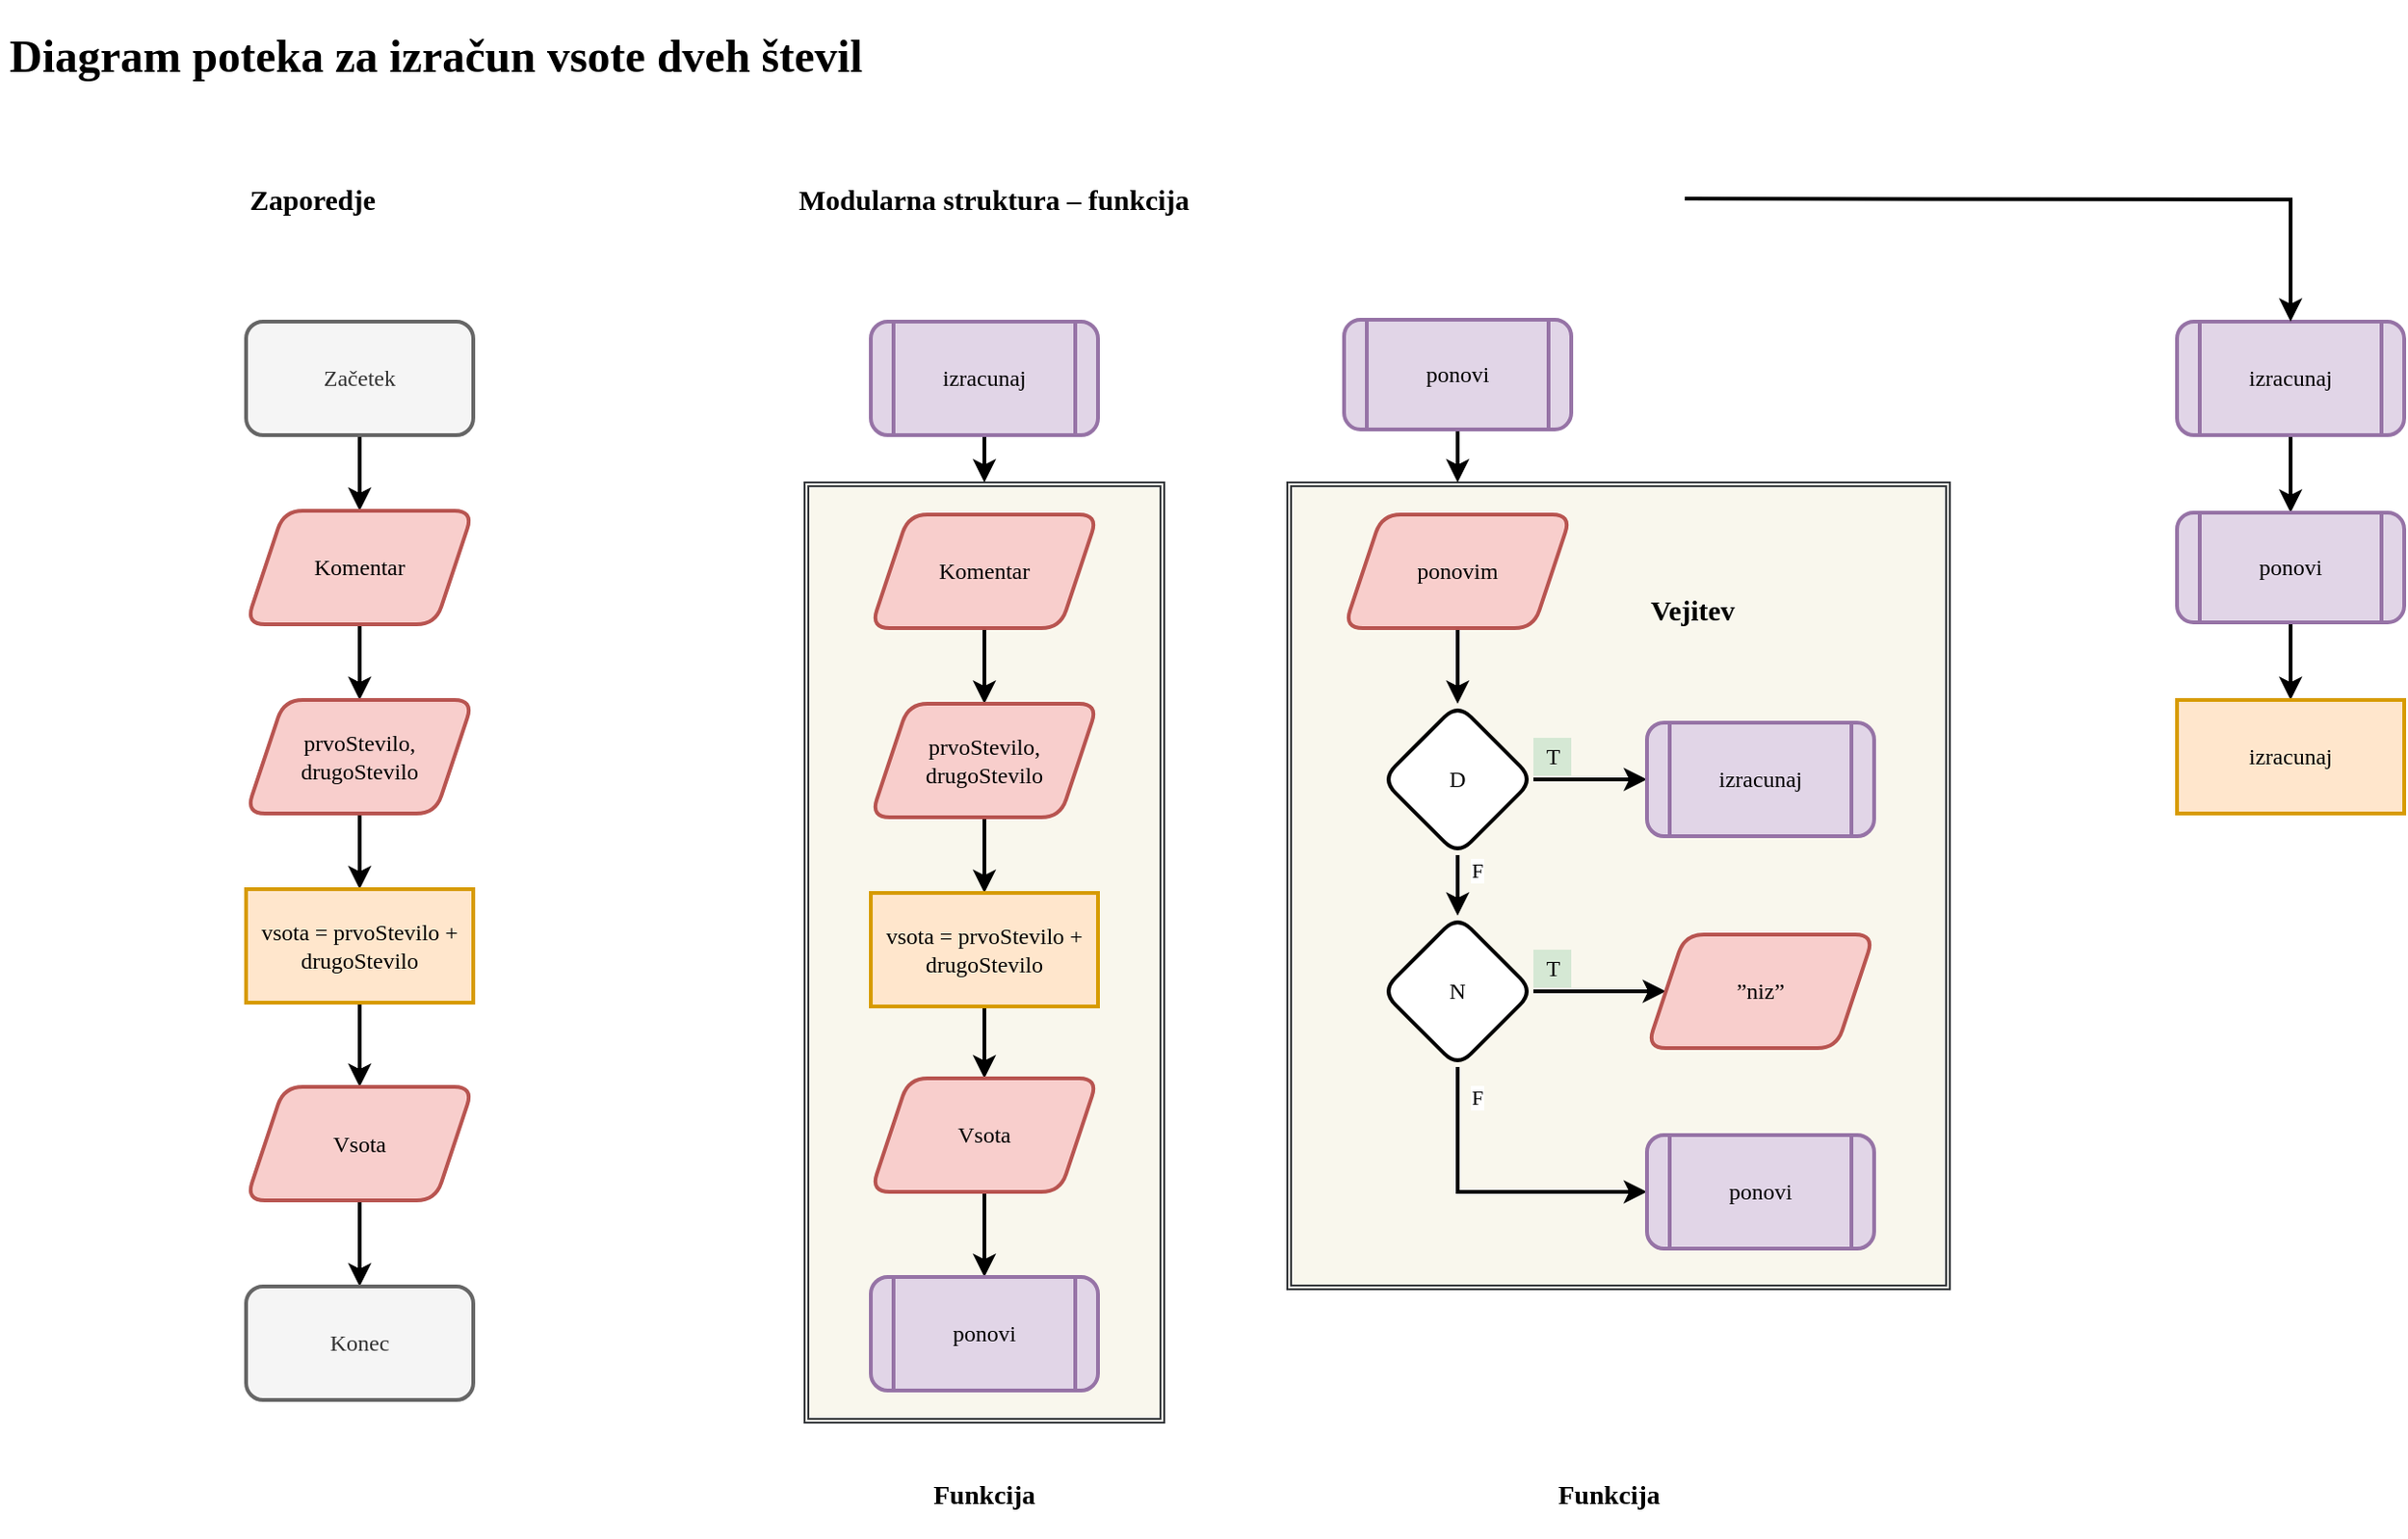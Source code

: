 <mxfile version="13.9.2" type="github">
  <diagram id="enq9tbYXUga7cvXpYVXk" name="Page-1">
    <mxGraphModel dx="1295" dy="962" grid="1" gridSize="10" guides="1" tooltips="1" connect="1" arrows="1" fold="1" page="1" pageScale="1" pageWidth="1600" pageHeight="900" math="0" shadow="0">
      <root>
        <mxCell id="0" />
        <mxCell id="1" parent="0" />
        <mxCell id="UUqpzmmsJI0lA6TKm8VX-53" value="" style="shape=ext;double=1;rounded=0;whiteSpace=wrap;html=1;strokeWidth=1;fontFamily=Georgia;fillColor=#f9f7ed;strokeColor=#36393d;" parent="1" vertex="1">
          <mxGeometry x="760" y="295" width="350" height="426.5" as="geometry" />
        </mxCell>
        <mxCell id="UUqpzmmsJI0lA6TKm8VX-51" value="" style="shape=ext;double=1;rounded=0;whiteSpace=wrap;html=1;strokeWidth=1;fontFamily=Georgia;fillColor=#f9f7ed;strokeColor=#36393d;" parent="1" vertex="1">
          <mxGeometry x="505" y="295" width="190" height="497" as="geometry" />
        </mxCell>
        <mxCell id="UUqpzmmsJI0lA6TKm8VX-1" value="&lt;h1&gt;Diagram poteka za izračun vsote dveh števil&lt;/h1&gt;&lt;p&gt;&lt;br&gt;&lt;/p&gt;" style="text;html=1;strokeColor=none;fillColor=none;spacing=5;spacingTop=-20;whiteSpace=wrap;overflow=hidden;rounded=0;fontFamily=Georgia;" parent="1" vertex="1">
          <mxGeometry x="80" y="50" width="690" height="40" as="geometry" />
        </mxCell>
        <mxCell id="UUqpzmmsJI0lA6TKm8VX-4" style="edgeStyle=orthogonalEdgeStyle;rounded=0;orthogonalLoop=1;jettySize=auto;html=1;entryX=0.5;entryY=0;entryDx=0;entryDy=0;fontFamily=Georgia;strokeWidth=2;" parent="1" source="UUqpzmmsJI0lA6TKm8VX-2" target="UUqpzmmsJI0lA6TKm8VX-3" edge="1">
          <mxGeometry relative="1" as="geometry" />
        </mxCell>
        <mxCell id="UUqpzmmsJI0lA6TKm8VX-2" value="Začetek" style="rounded=1;whiteSpace=wrap;html=1;fontFamily=Georgia;strokeWidth=2;fillColor=#f5f5f5;strokeColor=#666666;fontColor=#333333;" parent="1" vertex="1">
          <mxGeometry x="210" y="210" width="120" height="60" as="geometry" />
        </mxCell>
        <mxCell id="UUqpzmmsJI0lA6TKm8VX-6" style="edgeStyle=orthogonalEdgeStyle;rounded=0;orthogonalLoop=1;jettySize=auto;html=1;strokeWidth=2;fontFamily=Georgia;" parent="1" source="UUqpzmmsJI0lA6TKm8VX-3" target="UUqpzmmsJI0lA6TKm8VX-5" edge="1">
          <mxGeometry relative="1" as="geometry" />
        </mxCell>
        <mxCell id="UUqpzmmsJI0lA6TKm8VX-3" value="Komentar" style="shape=parallelogram;perimeter=parallelogramPerimeter;whiteSpace=wrap;html=1;fixedSize=1;strokeWidth=2;fontFamily=Georgia;fillColor=#f8cecc;strokeColor=#b85450;rounded=1;" parent="1" vertex="1">
          <mxGeometry x="210" y="310" width="120" height="60" as="geometry" />
        </mxCell>
        <mxCell id="UUqpzmmsJI0lA6TKm8VX-8" style="edgeStyle=orthogonalEdgeStyle;rounded=0;orthogonalLoop=1;jettySize=auto;html=1;entryX=0.5;entryY=0;entryDx=0;entryDy=0;strokeWidth=2;fontFamily=Georgia;" parent="1" source="UUqpzmmsJI0lA6TKm8VX-5" target="UUqpzmmsJI0lA6TKm8VX-7" edge="1">
          <mxGeometry relative="1" as="geometry" />
        </mxCell>
        <mxCell id="UUqpzmmsJI0lA6TKm8VX-5" value="prvoStevilo, drugoStevilo" style="shape=parallelogram;perimeter=parallelogramPerimeter;whiteSpace=wrap;html=1;fixedSize=1;strokeWidth=2;fontFamily=Georgia;fillColor=#f8cecc;strokeColor=#b85450;rounded=1;" parent="1" vertex="1">
          <mxGeometry x="210" y="410" width="120" height="60" as="geometry" />
        </mxCell>
        <mxCell id="UUqpzmmsJI0lA6TKm8VX-11" style="edgeStyle=orthogonalEdgeStyle;rounded=0;orthogonalLoop=1;jettySize=auto;html=1;entryX=0.5;entryY=0;entryDx=0;entryDy=0;strokeWidth=2;fontFamily=Georgia;" parent="1" source="UUqpzmmsJI0lA6TKm8VX-7" target="UUqpzmmsJI0lA6TKm8VX-9" edge="1">
          <mxGeometry relative="1" as="geometry" />
        </mxCell>
        <mxCell id="UUqpzmmsJI0lA6TKm8VX-7" value="vsota = prvoStevilo + drugoStevilo" style="rounded=0;whiteSpace=wrap;html=1;strokeWidth=2;fontFamily=Georgia;fillColor=#ffe6cc;strokeColor=#d79b00;" parent="1" vertex="1">
          <mxGeometry x="210" y="510" width="120" height="60" as="geometry" />
        </mxCell>
        <mxCell id="UUqpzmmsJI0lA6TKm8VX-12" style="edgeStyle=orthogonalEdgeStyle;rounded=0;orthogonalLoop=1;jettySize=auto;html=1;entryX=0.5;entryY=0;entryDx=0;entryDy=0;strokeWidth=2;fontFamily=Georgia;" parent="1" source="UUqpzmmsJI0lA6TKm8VX-9" target="UUqpzmmsJI0lA6TKm8VX-10" edge="1">
          <mxGeometry relative="1" as="geometry" />
        </mxCell>
        <mxCell id="UUqpzmmsJI0lA6TKm8VX-9" value="Vsota" style="shape=parallelogram;perimeter=parallelogramPerimeter;whiteSpace=wrap;html=1;fixedSize=1;strokeWidth=2;fontFamily=Georgia;fillColor=#f8cecc;strokeColor=#b85450;rounded=1;" parent="1" vertex="1">
          <mxGeometry x="210" y="614.5" width="120" height="60" as="geometry" />
        </mxCell>
        <mxCell id="UUqpzmmsJI0lA6TKm8VX-10" value="Konec" style="rounded=1;whiteSpace=wrap;html=1;fontFamily=Georgia;strokeWidth=2;fillColor=#f5f5f5;strokeColor=#666666;fontColor=#333333;" parent="1" vertex="1">
          <mxGeometry x="210" y="720" width="120" height="60" as="geometry" />
        </mxCell>
        <mxCell id="UUqpzmmsJI0lA6TKm8VX-52" style="edgeStyle=orthogonalEdgeStyle;rounded=0;orthogonalLoop=1;jettySize=auto;html=1;exitX=0.5;exitY=1;exitDx=0;exitDy=0;entryX=0.5;entryY=0;entryDx=0;entryDy=0;strokeWidth=2;fontFamily=Georgia;" parent="1" source="UUqpzmmsJI0lA6TKm8VX-13" target="UUqpzmmsJI0lA6TKm8VX-51" edge="1">
          <mxGeometry relative="1" as="geometry" />
        </mxCell>
        <mxCell id="UUqpzmmsJI0lA6TKm8VX-13" value="izracunaj" style="shape=process;whiteSpace=wrap;html=1;backgroundOutline=1;rounded=1;strokeWidth=2;fontFamily=Georgia;fillColor=#e1d5e7;strokeColor=#9673a6;" parent="1" vertex="1">
          <mxGeometry x="540" y="210" width="120" height="60" as="geometry" />
        </mxCell>
        <mxCell id="F52S8Ay3OE0nJUGaeNSr-6" style="edgeStyle=orthogonalEdgeStyle;rounded=0;orthogonalLoop=1;jettySize=auto;html=1;strokeWidth=2;align=left;" parent="1" edge="1">
          <mxGeometry relative="1" as="geometry">
            <mxPoint x="850" y="295" as="targetPoint" />
            <mxPoint x="850" y="250" as="sourcePoint" />
          </mxGeometry>
        </mxCell>
        <mxCell id="UUqpzmmsJI0lA6TKm8VX-14" value="ponovi" style="shape=process;whiteSpace=wrap;html=1;backgroundOutline=1;rounded=1;strokeWidth=2;fontFamily=Georgia;fillColor=#e1d5e7;strokeColor=#9673a6;" parent="1" vertex="1">
          <mxGeometry x="790" y="209" width="120" height="58" as="geometry" />
        </mxCell>
        <mxCell id="UUqpzmmsJI0lA6TKm8VX-15" style="edgeStyle=orthogonalEdgeStyle;rounded=0;orthogonalLoop=1;jettySize=auto;html=1;strokeWidth=2;fontFamily=Georgia;" parent="1" source="UUqpzmmsJI0lA6TKm8VX-16" target="UUqpzmmsJI0lA6TKm8VX-18" edge="1">
          <mxGeometry relative="1" as="geometry" />
        </mxCell>
        <mxCell id="UUqpzmmsJI0lA6TKm8VX-16" value="Komentar" style="shape=parallelogram;perimeter=parallelogramPerimeter;whiteSpace=wrap;html=1;fixedSize=1;strokeWidth=2;fontFamily=Georgia;fillColor=#f8cecc;strokeColor=#b85450;rounded=1;" parent="1" vertex="1">
          <mxGeometry x="540" y="312" width="120" height="60" as="geometry" />
        </mxCell>
        <mxCell id="UUqpzmmsJI0lA6TKm8VX-17" style="edgeStyle=orthogonalEdgeStyle;rounded=0;orthogonalLoop=1;jettySize=auto;html=1;entryX=0.5;entryY=0;entryDx=0;entryDy=0;strokeWidth=2;fontFamily=Georgia;" parent="1" source="UUqpzmmsJI0lA6TKm8VX-18" target="UUqpzmmsJI0lA6TKm8VX-20" edge="1">
          <mxGeometry relative="1" as="geometry" />
        </mxCell>
        <mxCell id="UUqpzmmsJI0lA6TKm8VX-18" value="prvoStevilo, drugoStevilo" style="shape=parallelogram;perimeter=parallelogramPerimeter;whiteSpace=wrap;html=1;fixedSize=1;strokeWidth=2;fontFamily=Georgia;fillColor=#f8cecc;strokeColor=#b85450;rounded=1;" parent="1" vertex="1">
          <mxGeometry x="540" y="412" width="120" height="60" as="geometry" />
        </mxCell>
        <mxCell id="UUqpzmmsJI0lA6TKm8VX-26" style="edgeStyle=orthogonalEdgeStyle;rounded=0;orthogonalLoop=1;jettySize=auto;html=1;entryX=0.5;entryY=0;entryDx=0;entryDy=0;strokeWidth=2;fontFamily=Georgia;" parent="1" source="UUqpzmmsJI0lA6TKm8VX-20" target="UUqpzmmsJI0lA6TKm8VX-21" edge="1">
          <mxGeometry relative="1" as="geometry" />
        </mxCell>
        <mxCell id="UUqpzmmsJI0lA6TKm8VX-20" value="vsota = prvoStevilo + drugoStevilo" style="rounded=0;whiteSpace=wrap;html=1;strokeWidth=2;fontFamily=Georgia;fillColor=#ffe6cc;strokeColor=#d79b00;" parent="1" vertex="1">
          <mxGeometry x="540" y="512" width="120" height="60" as="geometry" />
        </mxCell>
        <mxCell id="UUqpzmmsJI0lA6TKm8VX-27" style="edgeStyle=orthogonalEdgeStyle;rounded=0;orthogonalLoop=1;jettySize=auto;html=1;entryX=0.5;entryY=0;entryDx=0;entryDy=0;strokeWidth=2;fontFamily=Georgia;" parent="1" source="UUqpzmmsJI0lA6TKm8VX-21" target="UUqpzmmsJI0lA6TKm8VX-24" edge="1">
          <mxGeometry relative="1" as="geometry" />
        </mxCell>
        <mxCell id="UUqpzmmsJI0lA6TKm8VX-21" value="Vsota" style="shape=parallelogram;perimeter=parallelogramPerimeter;whiteSpace=wrap;html=1;fixedSize=1;strokeWidth=2;fontFamily=Georgia;fillColor=#f8cecc;strokeColor=#b85450;rounded=1;" parent="1" vertex="1">
          <mxGeometry x="540" y="610" width="120" height="60" as="geometry" />
        </mxCell>
        <mxCell id="UUqpzmmsJI0lA6TKm8VX-24" value="ponovi" style="shape=process;whiteSpace=wrap;html=1;backgroundOutline=1;rounded=1;strokeWidth=2;fontFamily=Georgia;fillColor=#e1d5e7;strokeColor=#9673a6;" parent="1" vertex="1">
          <mxGeometry x="540" y="715" width="120" height="60" as="geometry" />
        </mxCell>
        <mxCell id="UUqpzmmsJI0lA6TKm8VX-32" style="edgeStyle=orthogonalEdgeStyle;rounded=0;orthogonalLoop=1;jettySize=auto;html=1;entryX=0.5;entryY=0;entryDx=0;entryDy=0;strokeWidth=2;fontFamily=Georgia;" parent="1" source="UUqpzmmsJI0lA6TKm8VX-28" target="UUqpzmmsJI0lA6TKm8VX-31" edge="1">
          <mxGeometry relative="1" as="geometry" />
        </mxCell>
        <mxCell id="UUqpzmmsJI0lA6TKm8VX-28" value="ponovim" style="shape=parallelogram;perimeter=parallelogramPerimeter;whiteSpace=wrap;html=1;fixedSize=1;strokeWidth=2;fontFamily=Georgia;fillColor=#f8cecc;strokeColor=#b85450;rounded=1;" parent="1" vertex="1">
          <mxGeometry x="790" y="312" width="120" height="60" as="geometry" />
        </mxCell>
        <mxCell id="UUqpzmmsJI0lA6TKm8VX-34" style="edgeStyle=orthogonalEdgeStyle;rounded=0;orthogonalLoop=1;jettySize=auto;html=1;entryX=0;entryY=0.5;entryDx=0;entryDy=0;strokeWidth=2;fontFamily=Georgia;" parent="1" source="UUqpzmmsJI0lA6TKm8VX-31" target="UUqpzmmsJI0lA6TKm8VX-33" edge="1">
          <mxGeometry relative="1" as="geometry" />
        </mxCell>
        <mxCell id="UUqpzmmsJI0lA6TKm8VX-41" style="edgeStyle=orthogonalEdgeStyle;rounded=0;orthogonalLoop=1;jettySize=auto;html=1;entryX=0.5;entryY=0;entryDx=0;entryDy=0;strokeWidth=2;fontFamily=Georgia;" parent="1" source="UUqpzmmsJI0lA6TKm8VX-31" target="UUqpzmmsJI0lA6TKm8VX-36" edge="1">
          <mxGeometry relative="1" as="geometry" />
        </mxCell>
        <mxCell id="UUqpzmmsJI0lA6TKm8VX-46" value="F" style="edgeLabel;html=1;align=center;verticalAlign=middle;resizable=0;points=[];fontFamily=Georgia;" parent="UUqpzmmsJI0lA6TKm8VX-41" vertex="1" connectable="0">
          <mxGeometry x="0.417" y="1" relative="1" as="geometry">
            <mxPoint x="9" y="-10" as="offset" />
          </mxGeometry>
        </mxCell>
        <mxCell id="UUqpzmmsJI0lA6TKm8VX-48" value="F" style="edgeLabel;html=1;align=center;verticalAlign=middle;resizable=0;points=[];fontFamily=Georgia;" parent="UUqpzmmsJI0lA6TKm8VX-41" vertex="1" connectable="0">
          <mxGeometry x="0.417" y="1" relative="1" as="geometry">
            <mxPoint x="9" y="110" as="offset" />
          </mxGeometry>
        </mxCell>
        <mxCell id="UUqpzmmsJI0lA6TKm8VX-31" value="D" style="rhombus;whiteSpace=wrap;html=1;rounded=1;strokeWidth=2;fontFamily=Georgia;" parent="1" vertex="1">
          <mxGeometry x="810" y="412" width="80" height="80" as="geometry" />
        </mxCell>
        <mxCell id="UUqpzmmsJI0lA6TKm8VX-33" value="izracunaj" style="shape=process;whiteSpace=wrap;html=1;backgroundOutline=1;rounded=1;strokeWidth=2;fontFamily=Georgia;fillColor=#e1d5e7;strokeColor=#9673a6;" parent="1" vertex="1">
          <mxGeometry x="950" y="422" width="120" height="60" as="geometry" />
        </mxCell>
        <mxCell id="UUqpzmmsJI0lA6TKm8VX-35" style="edgeStyle=orthogonalEdgeStyle;rounded=0;orthogonalLoop=1;jettySize=auto;html=1;entryX=0;entryY=0.5;entryDx=0;entryDy=0;strokeWidth=2;fontFamily=Georgia;" parent="1" source="UUqpzmmsJI0lA6TKm8VX-36" target="UUqpzmmsJI0lA6TKm8VX-43" edge="1">
          <mxGeometry relative="1" as="geometry">
            <mxPoint x="950" y="564" as="targetPoint" />
          </mxGeometry>
        </mxCell>
        <mxCell id="UUqpzmmsJI0lA6TKm8VX-42" style="edgeStyle=orthogonalEdgeStyle;rounded=0;orthogonalLoop=1;jettySize=auto;html=1;entryX=0;entryY=0.5;entryDx=0;entryDy=0;strokeWidth=2;fontFamily=Georgia;" parent="1" source="UUqpzmmsJI0lA6TKm8VX-36" target="UUqpzmmsJI0lA6TKm8VX-40" edge="1">
          <mxGeometry relative="1" as="geometry">
            <mxPoint x="850" y="630" as="targetPoint" />
            <Array as="points">
              <mxPoint x="850" y="670" />
            </Array>
          </mxGeometry>
        </mxCell>
        <mxCell id="UUqpzmmsJI0lA6TKm8VX-36" value="N" style="rhombus;whiteSpace=wrap;html=1;rounded=1;strokeWidth=2;fontFamily=Georgia;" parent="1" vertex="1">
          <mxGeometry x="810" y="524" width="80" height="80" as="geometry" />
        </mxCell>
        <mxCell id="UUqpzmmsJI0lA6TKm8VX-40" value="ponovi" style="shape=process;whiteSpace=wrap;html=1;backgroundOutline=1;rounded=1;strokeWidth=2;fontFamily=Georgia;fillColor=#e1d5e7;strokeColor=#9673a6;" parent="1" vertex="1">
          <mxGeometry x="950" y="640" width="120" height="60" as="geometry" />
        </mxCell>
        <mxCell id="UUqpzmmsJI0lA6TKm8VX-43" value="”niz”" style="shape=parallelogram;perimeter=parallelogramPerimeter;whiteSpace=wrap;html=1;fixedSize=1;strokeWidth=2;fontFamily=Georgia;fillColor=#f8cecc;strokeColor=#b85450;rounded=1;" parent="1" vertex="1">
          <mxGeometry x="950" y="534" width="120" height="60" as="geometry" />
        </mxCell>
        <mxCell id="UUqpzmmsJI0lA6TKm8VX-45" value="T" style="text;html=1;align=center;verticalAlign=middle;resizable=0;points=[];autosize=1;fontFamily=Georgia;fillColor=#d5e8d4;" parent="1" vertex="1">
          <mxGeometry x="890" y="430" width="20" height="20" as="geometry" />
        </mxCell>
        <mxCell id="UUqpzmmsJI0lA6TKm8VX-47" value="T" style="text;html=1;align=center;verticalAlign=middle;resizable=0;points=[];autosize=1;fontFamily=Georgia;fillColor=#d5e8d4;" parent="1" vertex="1">
          <mxGeometry x="890" y="542" width="20" height="20" as="geometry" />
        </mxCell>
        <mxCell id="UUqpzmmsJI0lA6TKm8VX-57" style="edgeStyle=orthogonalEdgeStyle;rounded=0;orthogonalLoop=1;jettySize=auto;html=1;entryX=0.5;entryY=0;entryDx=0;entryDy=0;strokeWidth=2;fontFamily=Georgia;" parent="1" source="UUqpzmmsJI0lA6TKm8VX-55" target="UUqpzmmsJI0lA6TKm8VX-56" edge="1">
          <mxGeometry relative="1" as="geometry" />
        </mxCell>
        <mxCell id="UUqpzmmsJI0lA6TKm8VX-55" value="izracunaj" style="shape=process;whiteSpace=wrap;html=1;backgroundOutline=1;rounded=1;strokeWidth=2;fontFamily=Georgia;fillColor=#e1d5e7;strokeColor=#9673a6;" parent="1" vertex="1">
          <mxGeometry x="1230" y="210" width="120" height="60" as="geometry" />
        </mxCell>
        <mxCell id="UUqpzmmsJI0lA6TKm8VX-59" style="edgeStyle=orthogonalEdgeStyle;rounded=0;orthogonalLoop=1;jettySize=auto;html=1;entryX=0.5;entryY=0;entryDx=0;entryDy=0;strokeWidth=2;fontFamily=Georgia;" parent="1" source="UUqpzmmsJI0lA6TKm8VX-56" target="UUqpzmmsJI0lA6TKm8VX-58" edge="1">
          <mxGeometry relative="1" as="geometry" />
        </mxCell>
        <mxCell id="UUqpzmmsJI0lA6TKm8VX-56" value="ponovi" style="shape=process;whiteSpace=wrap;html=1;backgroundOutline=1;rounded=1;strokeWidth=2;fontFamily=Georgia;fillColor=#e1d5e7;strokeColor=#9673a6;" parent="1" vertex="1">
          <mxGeometry x="1230" y="311" width="120" height="58" as="geometry" />
        </mxCell>
        <mxCell id="UUqpzmmsJI0lA6TKm8VX-58" value="izracunaj" style="rounded=0;whiteSpace=wrap;html=1;strokeWidth=2;fontFamily=Georgia;fillColor=#ffe6cc;strokeColor=#d79b00;" parent="1" vertex="1">
          <mxGeometry x="1230" y="410" width="120" height="60" as="geometry" />
        </mxCell>
        <mxCell id="UUqpzmmsJI0lA6TKm8VX-60" value="Zaporedje" style="text;html=1;strokeColor=none;fillColor=none;align=left;verticalAlign=middle;whiteSpace=wrap;rounded=0;fontFamily=Georgia;fontSize=15;fontStyle=1;" parent="1" vertex="1">
          <mxGeometry x="210" y="135" width="40" height="20" as="geometry" />
        </mxCell>
        <mxCell id="F52S8Ay3OE0nJUGaeNSr-3" style="edgeStyle=orthogonalEdgeStyle;rounded=0;orthogonalLoop=1;jettySize=auto;html=1;entryX=0.5;entryY=0;entryDx=0;entryDy=0;align=left;strokeWidth=2;" parent="1" target="UUqpzmmsJI0lA6TKm8VX-55" edge="1">
          <mxGeometry relative="1" as="geometry">
            <mxPoint x="970" y="145" as="sourcePoint" />
          </mxGeometry>
        </mxCell>
        <mxCell id="UUqpzmmsJI0lA6TKm8VX-61" value="Modularna struktura – funkcija" style="text;html=1;strokeColor=none;fillColor=none;align=left;verticalAlign=middle;whiteSpace=wrap;rounded=0;fontFamily=Georgia;fontSize=15;fontStyle=1;" parent="1" vertex="1">
          <mxGeometry x="500" y="130" width="420" height="30" as="geometry" />
        </mxCell>
        <mxCell id="yqWATx-qltcT1qXuTOcK-1" value="Vejitev" style="text;html=1;strokeColor=none;fillColor=none;align=left;verticalAlign=middle;whiteSpace=wrap;rounded=0;fontFamily=Georgia;fontSize=15;fontStyle=1;" parent="1" vertex="1">
          <mxGeometry x="950" y="352" width="40" height="20" as="geometry" />
        </mxCell>
        <mxCell id="1O0wpHyoQ25bpzVYRwgI-1" value="&lt;h3&gt;&lt;font face=&quot;Georgia&quot;&gt;Funkcija&lt;/font&gt;&lt;/h3&gt;" style="text;html=1;strokeColor=none;fillColor=none;align=center;verticalAlign=middle;whiteSpace=wrap;rounded=0;" vertex="1" parent="1">
          <mxGeometry x="580" y="820" width="40" height="20" as="geometry" />
        </mxCell>
        <mxCell id="1O0wpHyoQ25bpzVYRwgI-3" value="&lt;h3&gt;&lt;font face=&quot;Georgia&quot;&gt;Funkcija&lt;/font&gt;&lt;/h3&gt;" style="text;html=1;strokeColor=none;fillColor=none;align=center;verticalAlign=middle;whiteSpace=wrap;rounded=0;" vertex="1" parent="1">
          <mxGeometry x="910" y="820" width="40" height="20" as="geometry" />
        </mxCell>
      </root>
    </mxGraphModel>
  </diagram>
</mxfile>
